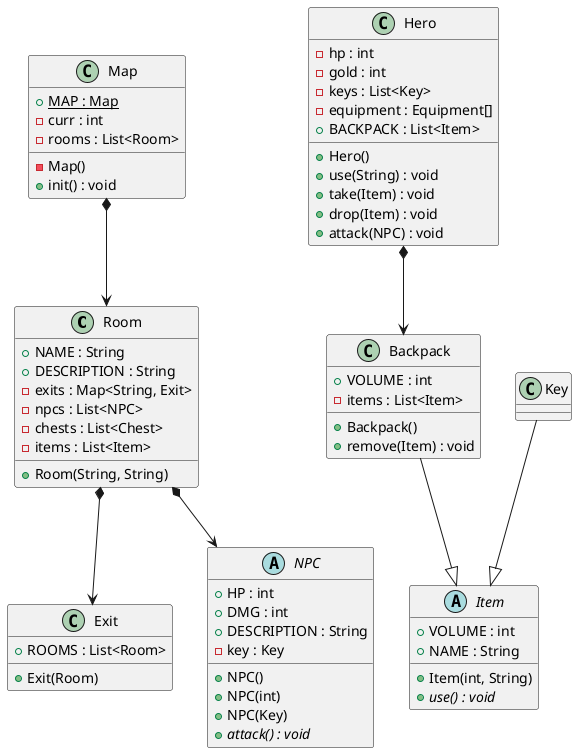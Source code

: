 @startuml Adventure

class Room{
    + NAME : String
    + DESCRIPTION : String
    - exits : Map<String, Exit>
    - npcs : List<NPC>
    - chests : List<Chest>
    - items : List<Item>

    + Room(String, String) 
}

class Map{
    + {static}MAP : Map
    - curr : int
    - rooms : List<Room>

    - Map()
    + init() : void
}

class Exit{
    + ROOMS : List<Room>
    
    + Exit(Room)
}

abstract class Item{
    + VOLUME : int
    + NAME : String

    + Item(int, String)
    + {abstract}use() : void
}

class Backpack{
    + VOLUME : int
    - items : List<Item>

    + Backpack()
    + remove(Item) : void
}

class Hero{
    - hp : int
    - gold : int
    - keys : List<Key>
    - equipment : Equipment[]
    + BACKPACK : List<Item>

    + Hero()
    + use(String) : void
    + take(Item) : void
    + drop(Item) : void
    + attack(NPC) : void
}

abstract class NPC{
    + HP : int
    + DMG : int
    + DESCRIPTION : String
    - key : Key

    + NPC()
    + NPC(int)
    + NPC(Key) 
    + {abstract} attack() : void
}

Hero *--> Backpack
Backpack --|> Item
Key --|> Item
Room *--> Exit
Room *--> NPC
Map *--> Room

@enduml